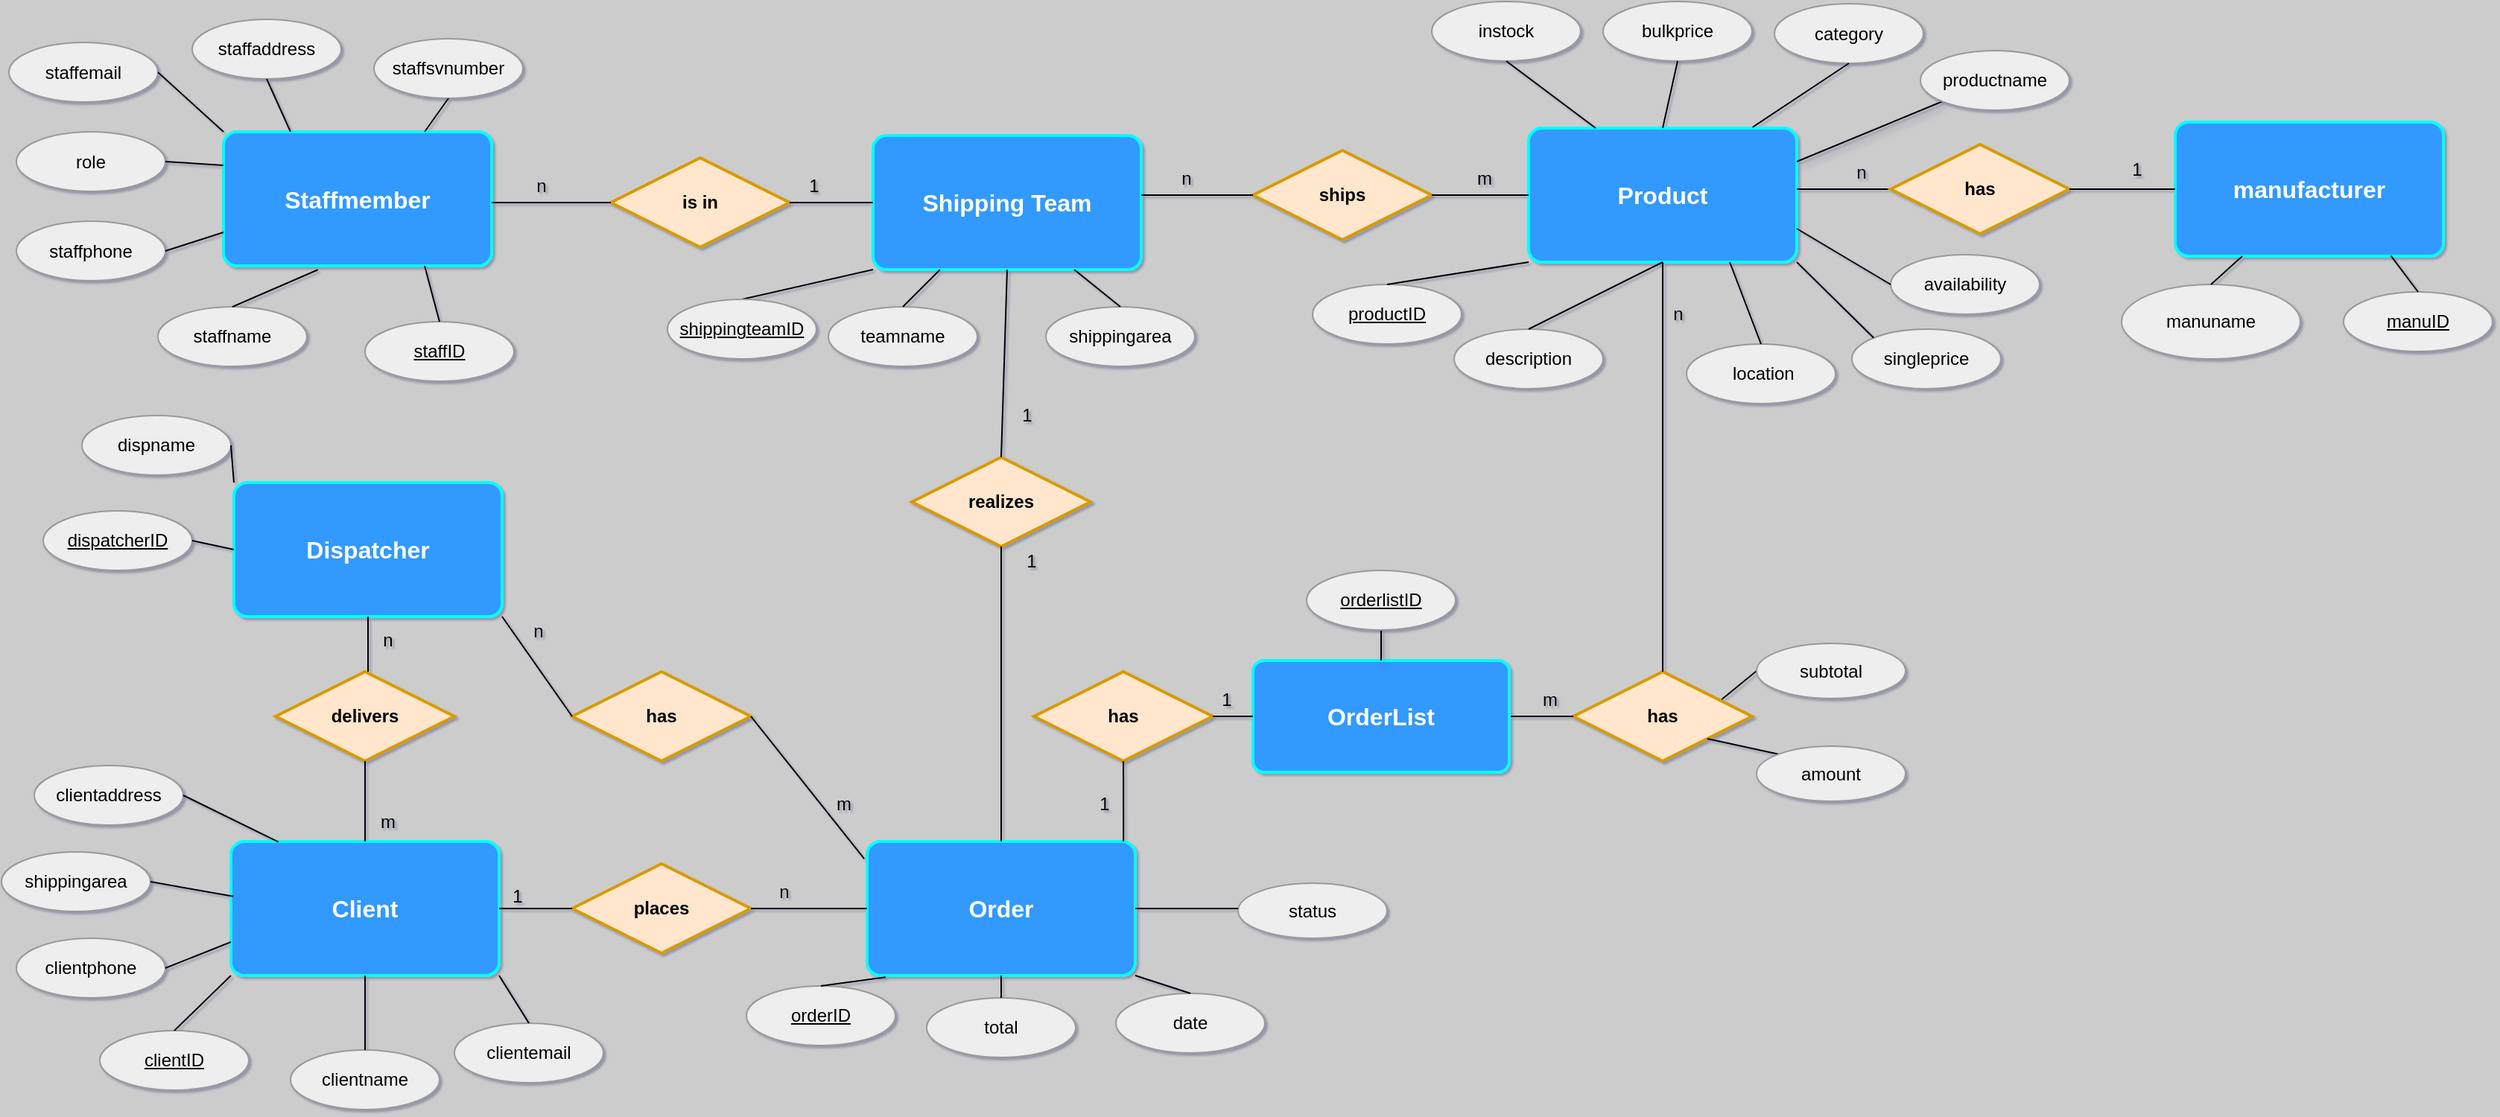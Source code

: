 <mxfile version="12.5.5" type="github"><diagram id="qQKis6mPUwDIhXbIAuFV" name="Page-1"><mxGraphModel dx="2969" dy="3150" grid="0" gridSize="10" guides="1" tooltips="1" connect="1" arrows="1" fold="1" page="1" pageScale="1" pageWidth="583" pageHeight="827" background="#CCCCCC" math="0" shadow="1"><root><mxCell id="0"/><mxCell id="1" parent="0"/><mxCell id="R4e7J6vRjrDoMIZ6mhJt-9" value="Product" style="rounded=1;arcSize=10;whiteSpace=wrap;html=1;align=center;strokeColor=#00FFFF;strokeWidth=2;fillColor=#3399FF;gradientColor=none;glass=0;shadow=0;comic=0;fontStyle=1;fontSize=16;fontColor=#FFFFFF;fixDash=0;" parent="1" vertex="1"><mxGeometry x="-620" y="-2235" width="180" height="90" as="geometry"/></mxCell><mxCell id="R4e7J6vRjrDoMIZ6mhJt-10" value="&lt;u&gt;productID&lt;/u&gt;" style="ellipse;whiteSpace=wrap;html=1;align=center;shadow=0;strokeColor=#999999;fillColor=#eeeeee;fixDash=0;" parent="1" vertex="1"><mxGeometry x="-765" y="-2130" width="100" height="40" as="geometry"/></mxCell><mxCell id="R4e7J6vRjrDoMIZ6mhJt-11" value="bulkprice" style="ellipse;whiteSpace=wrap;html=1;align=center;shadow=0;strokeColor=#999999;fillColor=#eeeeee;fixDash=0;" parent="1" vertex="1"><mxGeometry x="-570" y="-2320" width="100" height="40" as="geometry"/></mxCell><mxCell id="R4e7J6vRjrDoMIZ6mhJt-12" value="singleprice" style="ellipse;whiteSpace=wrap;html=1;align=center;shadow=0;strokeColor=#999999;fillColor=#eeeeee;fixDash=0;" parent="1" vertex="1"><mxGeometry x="-403" y="-2100" width="100" height="40" as="geometry"/></mxCell><mxCell id="R4e7J6vRjrDoMIZ6mhJt-13" value="&amp;nbsp;location" style="ellipse;whiteSpace=wrap;html=1;align=center;shadow=0;strokeColor=#999999;fillColor=#eeeeee;fixDash=0;" parent="1" vertex="1"><mxGeometry x="-514" y="-2090" width="100" height="40" as="geometry"/></mxCell><mxCell id="R4e7J6vRjrDoMIZ6mhJt-14" value="category" style="ellipse;whiteSpace=wrap;html=1;align=center;shadow=0;strokeColor=#999999;fillColor=#eeeeee;fixDash=0;" parent="1" vertex="1"><mxGeometry x="-455" y="-2318.5" width="100" height="40" as="geometry"/></mxCell><mxCell id="R4e7J6vRjrDoMIZ6mhJt-15" value="availability" style="ellipse;whiteSpace=wrap;html=1;align=center;shadow=0;strokeColor=#999999;fillColor=#eeeeee;fixDash=0;" parent="1" vertex="1"><mxGeometry x="-377" y="-2150" width="100" height="40" as="geometry"/></mxCell><mxCell id="R4e7J6vRjrDoMIZ6mhJt-16" value="description" style="ellipse;whiteSpace=wrap;html=1;align=center;shadow=0;strokeColor=#999999;fillColor=#eeeeee;fixDash=0;" parent="1" vertex="1"><mxGeometry x="-670" y="-2100" width="100" height="40" as="geometry"/></mxCell><mxCell id="R4e7J6vRjrDoMIZ6mhJt-18" value="&lt;b&gt;&lt;font style=&quot;font-size: 16px&quot; color=&quot;#ffffff&quot;&gt;Staffmember&lt;/font&gt;&lt;/b&gt;" style="rounded=1;arcSize=10;whiteSpace=wrap;html=1;align=center;fillColor=#3399FF;strokeColor=#00FFFF;gradientColor=none;strokeWidth=2;fixDash=0;shadow=0;" parent="1" vertex="1"><mxGeometry x="-1496" y="-2232.5" width="180" height="90" as="geometry"/></mxCell><mxCell id="R4e7J6vRjrDoMIZ6mhJt-20" value="&lt;u&gt;staffID&lt;/u&gt;" style="ellipse;whiteSpace=wrap;html=1;align=center;shadow=0;strokeColor=#999999;fillColor=#eeeeee;fixDash=0;" parent="1" vertex="1"><mxGeometry x="-1401" y="-2105" width="100" height="40" as="geometry"/></mxCell><mxCell id="R4e7J6vRjrDoMIZ6mhJt-21" value="role" style="ellipse;whiteSpace=wrap;html=1;align=center;shadow=0;strokeColor=#999999;fillColor=#eeeeee;fixDash=0;" parent="1" vertex="1"><mxGeometry x="-1635" y="-2232.5" width="100" height="40" as="geometry"/></mxCell><mxCell id="R4e7J6vRjrDoMIZ6mhJt-23" value="&lt;font style=&quot;font-size: 16px&quot; color=&quot;#ffffff&quot;&gt;&lt;b&gt;Shipping Team&lt;/b&gt;&lt;/font&gt;" style="rounded=1;arcSize=10;whiteSpace=wrap;html=1;align=center;strokeColor=#00FFFF;strokeWidth=2;fillColor=#3399FF;gradientColor=none;fixDash=0;shadow=0;" parent="1" vertex="1"><mxGeometry x="-1060" y="-2230" width="180" height="90" as="geometry"/></mxCell><mxCell id="R4e7J6vRjrDoMIZ6mhJt-27" value="teamname" style="ellipse;whiteSpace=wrap;html=1;align=center;shadow=0;strokeColor=#999999;fillColor=#eeeeee;fixDash=0;" parent="1" vertex="1"><mxGeometry x="-1090" y="-2115" width="100" height="40" as="geometry"/></mxCell><mxCell id="R4e7J6vRjrDoMIZ6mhJt-29" value="instock" style="ellipse;whiteSpace=wrap;html=1;align=center;shadow=0;strokeColor=#999999;fillColor=#eeeeee;fixDash=0;" parent="1" vertex="1"><mxGeometry x="-685" y="-2320" width="100" height="40" as="geometry"/></mxCell><mxCell id="R4e7J6vRjrDoMIZ6mhJt-30" value="&lt;b&gt;Order&lt;/b&gt;" style="rounded=1;arcSize=10;whiteSpace=wrap;html=1;align=center;strokeColor=#00FFFF;strokeWidth=2;fillColor=#3399FF;gradientColor=none;fontSize=16;fontColor=#FFFFFF;fixDash=0;shadow=0;" parent="1" vertex="1"><mxGeometry x="-1064" y="-1756" width="180" height="90" as="geometry"/></mxCell><mxCell id="R4e7J6vRjrDoMIZ6mhJt-33" value="total" style="ellipse;whiteSpace=wrap;html=1;align=center;shadow=0;strokeColor=#999999;fillColor=#eeeeee;fixDash=0;" parent="1" vertex="1"><mxGeometry x="-1024" y="-1651" width="100" height="40" as="geometry"/></mxCell><mxCell id="R4e7J6vRjrDoMIZ6mhJt-35" value="date" style="ellipse;whiteSpace=wrap;html=1;align=center;shadow=0;strokeColor=#999999;fillColor=#eeeeee;fixDash=0;" parent="1" vertex="1"><mxGeometry x="-897" y="-1654" width="100" height="40" as="geometry"/></mxCell><mxCell id="R4e7J6vRjrDoMIZ6mhJt-37" value="&lt;u&gt;orderID&lt;/u&gt;" style="ellipse;whiteSpace=wrap;html=1;align=center;shadow=0;strokeColor=#999999;fillColor=#eeeeee;fixDash=0;" parent="1" vertex="1"><mxGeometry x="-1145" y="-1659" width="100" height="40" as="geometry"/></mxCell><mxCell id="R4e7J6vRjrDoMIZ6mhJt-38" value="Client" style="rounded=1;arcSize=10;whiteSpace=wrap;html=1;align=center;strokeColor=#00FFFF;strokeWidth=2;fillColor=#3399FF;gradientColor=none;fontSize=16;fontColor=#FFFFFF;fontStyle=1;fixDash=0;shadow=0;" parent="1" vertex="1"><mxGeometry x="-1491" y="-1756" width="180" height="90" as="geometry"/></mxCell><mxCell id="R4e7J6vRjrDoMIZ6mhJt-39" value="&lt;u&gt;clientID&lt;/u&gt;" style="ellipse;whiteSpace=wrap;html=1;align=center;shadow=0;strokeColor=#999999;fillColor=#eeeeee;fixDash=0;" parent="1" vertex="1"><mxGeometry x="-1579.0" y="-1629" width="100" height="40" as="geometry"/></mxCell><mxCell id="R4e7J6vRjrDoMIZ6mhJt-40" value="clientname" style="ellipse;whiteSpace=wrap;html=1;align=center;shadow=0;strokeColor=#999999;fillColor=#eeeeee;fixDash=0;" parent="1" vertex="1"><mxGeometry x="-1451" y="-1616" width="100" height="40" as="geometry"/></mxCell><mxCell id="R4e7J6vRjrDoMIZ6mhJt-41" value="clientaddress" style="ellipse;whiteSpace=wrap;html=1;align=center;shadow=0;strokeColor=#999999;fillColor=#eeeeee;fixDash=0;" parent="1" vertex="1"><mxGeometry x="-1623" y="-1807" width="100" height="40" as="geometry"/></mxCell><mxCell id="R4e7J6vRjrDoMIZ6mhJt-42" value="clientemail" style="ellipse;whiteSpace=wrap;html=1;align=center;shadow=0;strokeColor=#999999;fillColor=#eeeeee;fixDash=0;" parent="1" vertex="1"><mxGeometry x="-1341" y="-1634" width="100" height="40" as="geometry"/></mxCell><mxCell id="R4e7J6vRjrDoMIZ6mhJt-43" value="clientphone" style="ellipse;whiteSpace=wrap;html=1;align=center;shadow=0;strokeColor=#999999;fillColor=#eeeeee;fixDash=0;" parent="1" vertex="1"><mxGeometry x="-1635.0" y="-1691" width="100" height="40" as="geometry"/></mxCell><mxCell id="R4e7J6vRjrDoMIZ6mhJt-44" value="staffname" style="ellipse;whiteSpace=wrap;html=1;align=center;shadow=0;strokeColor=#999999;fillColor=#eeeeee;fixDash=0;" parent="1" vertex="1"><mxGeometry x="-1540" y="-2115" width="100" height="40" as="geometry"/></mxCell><mxCell id="R4e7J6vRjrDoMIZ6mhJt-45" value="shippingarea" style="ellipse;whiteSpace=wrap;html=1;align=center;shadow=0;strokeColor=#999999;fillColor=#eeeeee;fixDash=0;" parent="1" vertex="1"><mxGeometry x="-1645" y="-1749" width="100" height="40" as="geometry"/></mxCell><mxCell id="R4e7J6vRjrDoMIZ6mhJt-46" value="Dispatcher" style="rounded=1;arcSize=10;whiteSpace=wrap;html=1;align=center;strokeColor=#00FFFF;strokeWidth=2;fillColor=#3399FF;gradientColor=none;fontStyle=1;fontSize=16;fontColor=#FFFFFF;fixDash=0;shadow=0;" parent="1" vertex="1"><mxGeometry x="-1489" y="-1997" width="180" height="90" as="geometry"/></mxCell><mxCell id="R4e7J6vRjrDoMIZ6mhJt-48" value="shippingarea" style="ellipse;whiteSpace=wrap;html=1;align=center;shadow=0;strokeColor=#999999;fillColor=#eeeeee;fixDash=0;" parent="1" vertex="1"><mxGeometry x="-944" y="-2115" width="100" height="40" as="geometry"/></mxCell><mxCell id="R4e7J6vRjrDoMIZ6mhJt-49" value="&lt;u&gt;dispatcherID&lt;/u&gt;" style="ellipse;whiteSpace=wrap;html=1;align=center;shadow=0;strokeColor=#999999;fillColor=#eeeeee;fixDash=0;" parent="1" vertex="1"><mxGeometry x="-1617.0" y="-1978" width="100" height="40" as="geometry"/></mxCell><mxCell id="R4e7J6vRjrDoMIZ6mhJt-51" value="dispname" style="ellipse;whiteSpace=wrap;html=1;align=center;shadow=0;strokeColor=#999999;fillColor=#eeeeee;fixDash=0;" parent="1" vertex="1"><mxGeometry x="-1591.0" y="-2042" width="100" height="40" as="geometry"/></mxCell><mxCell id="R4e7J6vRjrDoMIZ6mhJt-54" value="staffaddress" style="ellipse;whiteSpace=wrap;html=1;align=center;shadow=0;strokeColor=#999999;fillColor=#eeeeee;fixDash=0;" parent="1" vertex="1"><mxGeometry x="-1517" y="-2308" width="100" height="40" as="geometry"/></mxCell><mxCell id="R4e7J6vRjrDoMIZ6mhJt-55" value="staffemail" style="ellipse;whiteSpace=wrap;html=1;align=center;shadow=0;strokeColor=#999999;fillColor=#eeeeee;fixDash=0;" parent="1" vertex="1"><mxGeometry x="-1640" y="-2292.5" width="100" height="40" as="geometry"/></mxCell><mxCell id="R4e7J6vRjrDoMIZ6mhJt-56" value="staffphone" style="ellipse;whiteSpace=wrap;html=1;align=center;shadow=0;strokeColor=#999999;fillColor=#eeeeee;fixDash=0;" parent="1" vertex="1"><mxGeometry x="-1635" y="-2172.5" width="100" height="40" as="geometry"/></mxCell><mxCell id="R4e7J6vRjrDoMIZ6mhJt-57" value="staffsvnumber" style="ellipse;whiteSpace=wrap;html=1;align=center;fillColor=#eeeeee;strokeColor=#999999;perimeterSpacing=0;shadow=0;fixDash=0;" parent="1" vertex="1"><mxGeometry x="-1395" y="-2295" width="100" height="40" as="geometry"/></mxCell><mxCell id="R4e7J6vRjrDoMIZ6mhJt-59" value="is in" style="shape=rhombus;perimeter=rhombusPerimeter;whiteSpace=wrap;html=1;align=center;fillColor=#ffe6cc;strokeColor=#d79b00;strokeWidth=2;fontStyle=1;fixDash=0;shadow=0;" parent="1" vertex="1"><mxGeometry x="-1236" y="-2215" width="120" height="60" as="geometry"/></mxCell><mxCell id="R4e7J6vRjrDoMIZ6mhJt-61" value="" style="endArrow=none;html=1;rounded=0;exitX=0;exitY=0.5;exitDx=0;exitDy=0;fixDash=0;shadow=0;" parent="1" source="R4e7J6vRjrDoMIZ6mhJt-59" edge="1"><mxGeometry relative="1" as="geometry"><mxPoint x="-810" y="-1970" as="sourcePoint"/><mxPoint x="-1316" y="-2185" as="targetPoint"/></mxGeometry></mxCell><mxCell id="R4e7J6vRjrDoMIZ6mhJt-63" value="1" style="text;html=1;align=center;verticalAlign=middle;resizable=0;points=[];autosize=1;fixDash=0;shadow=0;" parent="1" vertex="1"><mxGeometry x="-1110" y="-2206" width="20" height="20" as="geometry"/></mxCell><mxCell id="R4e7J6vRjrDoMIZ6mhJt-64" value="n" style="text;html=1;align=center;verticalAlign=middle;resizable=0;points=[];autosize=1;fixDash=0;shadow=0;" parent="1" vertex="1"><mxGeometry x="-1293" y="-2206" width="20" height="20" as="geometry"/></mxCell><mxCell id="R4e7J6vRjrDoMIZ6mhJt-65" value="" style="endArrow=none;html=1;rounded=0;entryX=0.009;entryY=0.41;entryDx=0;entryDy=0;exitX=1;exitY=0.5;exitDx=0;exitDy=0;fixDash=0;shadow=0;entryPerimeter=0;" parent="1" source="R4e7J6vRjrDoMIZ6mhJt-45" target="R4e7J6vRjrDoMIZ6mhJt-38" edge="1"><mxGeometry relative="1" as="geometry"><mxPoint x="-1406" y="-1775" as="sourcePoint"/><mxPoint x="-1905.0" y="-1584" as="targetPoint"/></mxGeometry></mxCell><mxCell id="R4e7J6vRjrDoMIZ6mhJt-66" value="" style="endArrow=none;html=1;rounded=0;entryX=0.5;entryY=0;entryDx=0;entryDy=0;exitX=0.75;exitY=1;exitDx=0;exitDy=0;fixDash=0;shadow=0;" parent="1" source="R4e7J6vRjrDoMIZ6mhJt-18" target="R4e7J6vRjrDoMIZ6mhJt-20" edge="1"><mxGeometry relative="1" as="geometry"><mxPoint x="-1185" y="-2172.5" as="sourcePoint"/><mxPoint x="-1245" y="-2172.5" as="targetPoint"/></mxGeometry></mxCell><mxCell id="R4e7J6vRjrDoMIZ6mhJt-67" value="" style="endArrow=none;html=1;rounded=0;entryX=0.5;entryY=0;entryDx=0;entryDy=0;exitX=0.352;exitY=1.029;exitDx=0;exitDy=0;exitPerimeter=0;fixDash=0;shadow=0;" parent="1" source="R4e7J6vRjrDoMIZ6mhJt-18" target="R4e7J6vRjrDoMIZ6mhJt-44" edge="1"><mxGeometry relative="1" as="geometry"><mxPoint x="-1310" y="-2122.5" as="sourcePoint"/><mxPoint x="-1345" y="-2097.5" as="targetPoint"/></mxGeometry></mxCell><mxCell id="R4e7J6vRjrDoMIZ6mhJt-69" value="" style="endArrow=none;html=1;rounded=0;entryX=1;entryY=0.5;entryDx=0;entryDy=0;exitX=0;exitY=0.75;exitDx=0;exitDy=0;fixDash=0;shadow=0;" parent="1" source="R4e7J6vRjrDoMIZ6mhJt-18" target="R4e7J6vRjrDoMIZ6mhJt-56" edge="1"><mxGeometry relative="1" as="geometry"><mxPoint x="-1445" y="-2112.5" as="sourcePoint"/><mxPoint x="-1445" y="-2087.5" as="targetPoint"/></mxGeometry></mxCell><mxCell id="R4e7J6vRjrDoMIZ6mhJt-70" value="" style="endArrow=none;html=1;rounded=0;entryX=1;entryY=0.5;entryDx=0;entryDy=0;exitX=0;exitY=0.25;exitDx=0;exitDy=0;fixDash=0;shadow=0;" parent="1" source="R4e7J6vRjrDoMIZ6mhJt-18" target="R4e7J6vRjrDoMIZ6mhJt-21" edge="1"><mxGeometry relative="1" as="geometry"><mxPoint x="-1505" y="-2147.5" as="sourcePoint"/><mxPoint x="-1525" y="-2142.5" as="targetPoint"/></mxGeometry></mxCell><mxCell id="R4e7J6vRjrDoMIZ6mhJt-71" value="" style="endArrow=none;html=1;rounded=0;entryX=0;entryY=0;entryDx=0;entryDy=0;exitX=1;exitY=0.5;exitDx=0;exitDy=0;fixDash=0;shadow=0;" parent="1" source="R4e7J6vRjrDoMIZ6mhJt-55" target="R4e7J6vRjrDoMIZ6mhJt-18" edge="1"><mxGeometry relative="1" as="geometry"><mxPoint x="-1495" y="-2137.5" as="sourcePoint"/><mxPoint x="-1515" y="-2132.5" as="targetPoint"/></mxGeometry></mxCell><mxCell id="R4e7J6vRjrDoMIZ6mhJt-72" value="" style="endArrow=none;html=1;rounded=0;entryX=0.25;entryY=0;entryDx=0;entryDy=0;exitX=0.5;exitY=1;exitDx=0;exitDy=0;fixDash=0;shadow=0;" parent="1" source="R4e7J6vRjrDoMIZ6mhJt-54" target="R4e7J6vRjrDoMIZ6mhJt-18" edge="1"><mxGeometry relative="1" as="geometry"><mxPoint x="-1530" y="-2262.5" as="sourcePoint"/><mxPoint x="-1505" y="-2222.5" as="targetPoint"/></mxGeometry></mxCell><mxCell id="R4e7J6vRjrDoMIZ6mhJt-73" value="" style="endArrow=none;html=1;rounded=0;entryX=0.5;entryY=1;entryDx=0;entryDy=0;exitX=0.75;exitY=0;exitDx=0;exitDy=0;fixDash=0;shadow=0;" parent="1" source="R4e7J6vRjrDoMIZ6mhJt-18" target="R4e7J6vRjrDoMIZ6mhJt-57" edge="1"><mxGeometry relative="1" as="geometry"><mxPoint x="-1455" y="-2242.5" as="sourcePoint"/><mxPoint x="-1440" y="-2222.5" as="targetPoint"/></mxGeometry></mxCell><mxCell id="R4e7J6vRjrDoMIZ6mhJt-75" value="" style="endArrow=none;html=1;rounded=0;entryX=0;entryY=1;entryDx=0;entryDy=0;exitX=0.5;exitY=0;exitDx=0;exitDy=0;fixDash=0;shadow=0;" parent="1" source="-BHi8yoBA4UeNUDjUIqg-14" target="R4e7J6vRjrDoMIZ6mhJt-23" edge="1"><mxGeometry relative="1" as="geometry"><mxPoint x="-1143" y="-2123" as="sourcePoint"/><mxPoint x="-1350" y="-2105" as="targetPoint"/></mxGeometry></mxCell><mxCell id="R4e7J6vRjrDoMIZ6mhJt-76" value="" style="endArrow=none;html=1;rounded=0;entryX=0.25;entryY=1;entryDx=0;entryDy=0;exitX=0.5;exitY=0;exitDx=0;exitDy=0;fixDash=0;shadow=0;" parent="1" source="R4e7J6vRjrDoMIZ6mhJt-27" target="R4e7J6vRjrDoMIZ6mhJt-23" edge="1"><mxGeometry relative="1" as="geometry"><mxPoint x="-1043" y="-2123" as="sourcePoint"/><mxPoint x="-1000" y="-2140" as="targetPoint"/></mxGeometry></mxCell><mxCell id="R4e7J6vRjrDoMIZ6mhJt-77" value="" style="endArrow=none;html=1;rounded=0;entryX=0.75;entryY=1;entryDx=0;entryDy=0;exitX=0.5;exitY=0;exitDx=0;exitDy=0;fixDash=0;shadow=0;" parent="1" source="R4e7J6vRjrDoMIZ6mhJt-48" target="R4e7J6vRjrDoMIZ6mhJt-23" edge="1"><mxGeometry relative="1" as="geometry"><mxPoint x="-940" y="-2120" as="sourcePoint"/><mxPoint x="-955" y="-2140" as="targetPoint"/></mxGeometry></mxCell><mxCell id="R4e7J6vRjrDoMIZ6mhJt-79" value="ships" style="shape=rhombus;perimeter=rhombusPerimeter;whiteSpace=wrap;html=1;align=center;strokeColor=#d79b00;strokeWidth=2;fillColor=#ffe6cc;fontStyle=1;fixDash=0;shadow=0;" parent="1" vertex="1"><mxGeometry x="-805" y="-2220" width="120" height="60" as="geometry"/></mxCell><mxCell id="R4e7J6vRjrDoMIZ6mhJt-80" value="" style="endArrow=none;html=1;rounded=0;entryX=0;entryY=0.75;entryDx=0;entryDy=0;exitX=1;exitY=0.5;exitDx=0;exitDy=0;fixDash=0;shadow=0;" parent="1" source="R4e7J6vRjrDoMIZ6mhJt-43" target="R4e7J6vRjrDoMIZ6mhJt-38" edge="1"><mxGeometry relative="1" as="geometry"><mxPoint x="-1515" y="-1709" as="sourcePoint"/><mxPoint x="-1615.0" y="-1794" as="targetPoint"/></mxGeometry></mxCell><mxCell id="R4e7J6vRjrDoMIZ6mhJt-81" value="" style="endArrow=none;html=1;rounded=0;exitX=0;exitY=0.5;exitDx=0;exitDy=0;fixDash=0;shadow=0;" parent="1" source="R4e7J6vRjrDoMIZ6mhJt-79" edge="1"><mxGeometry relative="1" as="geometry"><mxPoint x="-1100" y="-2180" as="sourcePoint"/><mxPoint x="-880" y="-2190" as="targetPoint"/></mxGeometry></mxCell><mxCell id="R4e7J6vRjrDoMIZ6mhJt-82" value="" style="endArrow=none;html=1;rounded=0;entryX=0;entryY=1;entryDx=0;entryDy=0;exitX=0.5;exitY=0;exitDx=0;exitDy=0;fixDash=0;shadow=0;" parent="1" source="R4e7J6vRjrDoMIZ6mhJt-39" target="R4e7J6vRjrDoMIZ6mhJt-38" edge="1"><mxGeometry relative="1" as="geometry"><mxPoint x="-1705.0" y="-1914.71" as="sourcePoint"/><mxPoint x="-1545.0" y="-1914.71" as="targetPoint"/></mxGeometry></mxCell><mxCell id="R4e7J6vRjrDoMIZ6mhJt-83" value="" style="endArrow=none;html=1;rounded=0;exitX=0;exitY=0.5;exitDx=0;exitDy=0;entryX=1;entryY=0.5;entryDx=0;entryDy=0;fixDash=0;shadow=0;" parent="1" source="R4e7J6vRjrDoMIZ6mhJt-9" target="R4e7J6vRjrDoMIZ6mhJt-79" edge="1"><mxGeometry relative="1" as="geometry"><mxPoint x="-795" y="-2180" as="sourcePoint"/><mxPoint x="-870" y="-2180" as="targetPoint"/></mxGeometry></mxCell><mxCell id="R4e7J6vRjrDoMIZ6mhJt-84" value="n" style="text;html=1;align=center;verticalAlign=middle;resizable=0;points=[];autosize=1;fixDash=0;shadow=0;" parent="1" vertex="1"><mxGeometry x="-860" y="-2211.5" width="20" height="20" as="geometry"/></mxCell><mxCell id="R4e7J6vRjrDoMIZ6mhJt-85" value="m" style="text;html=1;align=center;verticalAlign=middle;resizable=0;points=[];autosize=1;fixDash=0;shadow=0;" parent="1" vertex="1"><mxGeometry x="-665" y="-2211.5" width="30" height="20" as="geometry"/></mxCell><mxCell id="R4e7J6vRjrDoMIZ6mhJt-87" value="" style="endArrow=none;html=1;rounded=0;entryX=0.5;entryY=1;entryDx=0;entryDy=0;exitX=0.25;exitY=0;exitDx=0;exitDy=0;fixDash=0;shadow=0;" parent="1" source="R4e7J6vRjrDoMIZ6mhJt-9" target="R4e7J6vRjrDoMIZ6mhJt-29" edge="1"><mxGeometry relative="1" as="geometry"><mxPoint x="-610" y="-2225" as="sourcePoint"/><mxPoint x="-750" y="-2270" as="targetPoint"/></mxGeometry></mxCell><mxCell id="R4e7J6vRjrDoMIZ6mhJt-88" value="" style="endArrow=none;html=1;rounded=0;entryX=0.5;entryY=1;entryDx=0;entryDy=0;exitX=0.5;exitY=0;exitDx=0;exitDy=0;fixDash=0;shadow=0;" parent="1" source="R4e7J6vRjrDoMIZ6mhJt-9" target="R4e7J6vRjrDoMIZ6mhJt-11" edge="1"><mxGeometry relative="1" as="geometry"><mxPoint x="-560" y="-2225" as="sourcePoint"/><mxPoint x="-625" y="-2270" as="targetPoint"/></mxGeometry></mxCell><mxCell id="R4e7J6vRjrDoMIZ6mhJt-89" value="" style="endArrow=none;html=1;rounded=0;entryX=0;entryY=0.5;entryDx=0;entryDy=0;fixDash=0;shadow=0;" parent="1" target="R4e7J6vRjrDoMIZ6mhJt-134" edge="1"><mxGeometry relative="1" as="geometry"><mxPoint x="-440" y="-2194" as="sourcePoint"/><mxPoint x="-435.355" y="-2285.858" as="targetPoint"/></mxGeometry></mxCell><mxCell id="R4e7J6vRjrDoMIZ6mhJt-90" value="" style="endArrow=none;html=1;rounded=0;entryX=0.5;entryY=1;entryDx=0;entryDy=0;exitX=0.835;exitY=-0.006;exitDx=0;exitDy=0;exitPerimeter=0;fixDash=0;shadow=0;" parent="1" source="R4e7J6vRjrDoMIZ6mhJt-9" target="R4e7J6vRjrDoMIZ6mhJt-14" edge="1"><mxGeometry relative="1" as="geometry"><mxPoint x="-460" y="-2225" as="sourcePoint"/><mxPoint x="-425.355" y="-2275.858" as="targetPoint"/></mxGeometry></mxCell><mxCell id="R4e7J6vRjrDoMIZ6mhJt-91" value="" style="endArrow=none;html=1;rounded=0;entryX=0;entryY=0.5;entryDx=0;entryDy=0;exitX=1;exitY=0.75;exitDx=0;exitDy=0;fixDash=0;shadow=0;" parent="1" source="R4e7J6vRjrDoMIZ6mhJt-9" target="R4e7J6vRjrDoMIZ6mhJt-15" edge="1"><mxGeometry relative="1" as="geometry"><mxPoint x="-411" y="-2215.01" as="sourcePoint"/><mxPoint x="-380" y="-2240" as="targetPoint"/></mxGeometry></mxCell><mxCell id="R4e7J6vRjrDoMIZ6mhJt-92" value="" style="endArrow=none;html=1;rounded=0;entryX=0;entryY=0;entryDx=0;entryDy=0;exitX=1;exitY=1;exitDx=0;exitDy=0;fixDash=0;shadow=0;" parent="1" source="R4e7J6vRjrDoMIZ6mhJt-9" target="R4e7J6vRjrDoMIZ6mhJt-12" edge="1"><mxGeometry relative="1" as="geometry"><mxPoint x="-410" y="-2180" as="sourcePoint"/><mxPoint x="-380" y="-2170" as="targetPoint"/></mxGeometry></mxCell><mxCell id="R4e7J6vRjrDoMIZ6mhJt-93" value="" style="endArrow=none;html=1;rounded=0;entryX=0.5;entryY=0;entryDx=0;entryDy=0;exitX=0.75;exitY=1;exitDx=0;exitDy=0;fixDash=0;shadow=0;" parent="1" source="R4e7J6vRjrDoMIZ6mhJt-9" target="R4e7J6vRjrDoMIZ6mhJt-13" edge="1"><mxGeometry relative="1" as="geometry"><mxPoint x="-410" y="-2135" as="sourcePoint"/><mxPoint x="-380" y="-2100" as="targetPoint"/></mxGeometry></mxCell><mxCell id="R4e7J6vRjrDoMIZ6mhJt-94" value="" style="endArrow=none;html=1;rounded=0;entryX=0.5;entryY=1;entryDx=0;entryDy=0;exitX=0.5;exitY=0;exitDx=0;exitDy=0;fixDash=0;shadow=0;" parent="1" source="R4e7J6vRjrDoMIZ6mhJt-16" target="R4e7J6vRjrDoMIZ6mhJt-9" edge="1"><mxGeometry relative="1" as="geometry"><mxPoint x="-460" y="-2135" as="sourcePoint"/><mxPoint x="-420" y="-2080" as="targetPoint"/></mxGeometry></mxCell><mxCell id="R4e7J6vRjrDoMIZ6mhJt-95" value="" style="endArrow=none;html=1;rounded=0;entryX=0.5;entryY=0;entryDx=0;entryDy=0;exitX=0;exitY=1;exitDx=0;exitDy=0;fixDash=0;shadow=0;" parent="1" source="R4e7J6vRjrDoMIZ6mhJt-9" target="R4e7J6vRjrDoMIZ6mhJt-10" edge="1"><mxGeometry relative="1" as="geometry"><mxPoint x="-530" y="-2080" as="sourcePoint"/><mxPoint x="-510" y="-2135" as="targetPoint"/></mxGeometry></mxCell><mxCell id="R4e7J6vRjrDoMIZ6mhJt-96" value="realizes" style="shape=rhombus;perimeter=rhombusPerimeter;whiteSpace=wrap;html=1;align=center;strokeColor=#d79b00;strokeWidth=2;fillColor=#ffe6cc;fontStyle=1;fixDash=0;shadow=0;" parent="1" vertex="1"><mxGeometry x="-1034" y="-2014" width="120" height="60" as="geometry"/></mxCell><mxCell id="R4e7J6vRjrDoMIZ6mhJt-97" value="" style="endArrow=none;html=1;rounded=0;exitX=0.5;exitY=1;exitDx=0;exitDy=0;entryX=0.5;entryY=0;entryDx=0;entryDy=0;fixDash=0;shadow=0;" parent="1" source="R4e7J6vRjrDoMIZ6mhJt-38" target="R4e7J6vRjrDoMIZ6mhJt-40" edge="1"><mxGeometry relative="1" as="geometry"><mxPoint x="-1535.0" y="-1724" as="sourcePoint"/><mxPoint x="-1375" y="-1724" as="targetPoint"/></mxGeometry></mxCell><mxCell id="R4e7J6vRjrDoMIZ6mhJt-99" value="" style="endArrow=none;html=1;rounded=0;entryX=0.5;entryY=0;entryDx=0;entryDy=0;exitX=0.5;exitY=1;exitDx=0;exitDy=0;fixDash=0;shadow=0;" parent="1" source="R4e7J6vRjrDoMIZ6mhJt-23" target="R4e7J6vRjrDoMIZ6mhJt-96" edge="1"><mxGeometry relative="1" as="geometry"><mxPoint x="-610" y="-2135" as="sourcePoint"/><mxPoint x="-640" y="-2080" as="targetPoint"/></mxGeometry></mxCell><mxCell id="R4e7J6vRjrDoMIZ6mhJt-100" value="" style="endArrow=none;html=1;rounded=0;entryX=0.5;entryY=0;entryDx=0;entryDy=0;exitX=0.5;exitY=1;exitDx=0;exitDy=0;fixDash=0;shadow=0;" parent="1" source="R4e7J6vRjrDoMIZ6mhJt-96" target="R4e7J6vRjrDoMIZ6mhJt-30" edge="1"><mxGeometry relative="1" as="geometry"><mxPoint x="-870" y="-2140" as="sourcePoint"/><mxPoint x="-840" y="-2000" as="targetPoint"/></mxGeometry></mxCell><mxCell id="R4e7J6vRjrDoMIZ6mhJt-102" value="1" style="text;html=1;align=center;verticalAlign=middle;resizable=0;points=[];autosize=1;fixDash=0;shadow=0;" parent="1" vertex="1"><mxGeometry x="-967" y="-2052" width="20" height="20" as="geometry"/></mxCell><mxCell id="R4e7J6vRjrDoMIZ6mhJt-103" value="1" style="text;html=1;align=center;verticalAlign=middle;resizable=0;points=[];autosize=1;fixDash=0;shadow=0;" parent="1" vertex="1"><mxGeometry x="-964" y="-1954" width="20" height="20" as="geometry"/></mxCell><mxCell id="R4e7J6vRjrDoMIZ6mhJt-104" value="places" style="shape=rhombus;perimeter=rhombusPerimeter;whiteSpace=wrap;html=1;align=center;strokeColor=#d79b00;strokeWidth=2;fillColor=#ffe6cc;fontStyle=1;fixDash=0;shadow=0;" parent="1" vertex="1"><mxGeometry x="-1262" y="-1741" width="120" height="60" as="geometry"/></mxCell><mxCell id="R4e7J6vRjrDoMIZ6mhJt-105" value="has" style="shape=rhombus;perimeter=rhombusPerimeter;whiteSpace=wrap;html=1;align=center;strokeColor=#d79b00;strokeWidth=2;fillColor=#ffe6cc;fontStyle=1;fixDash=0;shadow=0;" parent="1" vertex="1"><mxGeometry x="-590" y="-1870" width="120" height="60" as="geometry"/></mxCell><mxCell id="R4e7J6vRjrDoMIZ6mhJt-106" value="" style="endArrow=none;html=1;rounded=0;exitX=0.5;exitY=0;exitDx=0;exitDy=0;entryX=1;entryY=1;entryDx=0;entryDy=0;fixDash=0;shadow=0;" parent="1" source="R4e7J6vRjrDoMIZ6mhJt-42" target="R4e7J6vRjrDoMIZ6mhJt-38" edge="1"><mxGeometry relative="1" as="geometry"><mxPoint x="-1375" y="-1744" as="sourcePoint"/><mxPoint x="-1215" y="-1744" as="targetPoint"/></mxGeometry></mxCell><mxCell id="R4e7J6vRjrDoMIZ6mhJt-107" value="" style="endArrow=none;html=1;rounded=0;entryX=0.5;entryY=0;entryDx=0;entryDy=0;exitX=0.5;exitY=1;exitDx=0;exitDy=0;fixDash=0;shadow=0;" parent="1" source="R4e7J6vRjrDoMIZ6mhJt-9" target="R4e7J6vRjrDoMIZ6mhJt-105" edge="1"><mxGeometry relative="1" as="geometry"><mxPoint x="-530" y="-2150" as="sourcePoint"/><mxPoint x="-660" y="-1870" as="targetPoint"/></mxGeometry></mxCell><mxCell id="R4e7J6vRjrDoMIZ6mhJt-109" value="" style="endArrow=none;html=1;rounded=0;entryX=1;entryY=0.5;entryDx=0;entryDy=0;exitX=0;exitY=0.5;exitDx=0;exitDy=0;fixDash=0;shadow=0;" parent="1" source="R4e7J6vRjrDoMIZ6mhJt-105" target="cYMq-No6OqilkZfSye8C-10" edge="1"><mxGeometry relative="1" as="geometry"><mxPoint x="-510" y="-2135" as="sourcePoint"/><mxPoint x="-520" y="-2050" as="targetPoint"/></mxGeometry></mxCell><mxCell id="R4e7J6vRjrDoMIZ6mhJt-110" value="m" style="text;html=1;align=center;verticalAlign=middle;resizable=0;points=[];autosize=1;fixDash=0;shadow=0;" parent="1" vertex="1"><mxGeometry x="-616" y="-1860" width="20" height="18" as="geometry"/></mxCell><mxCell id="R4e7J6vRjrDoMIZ6mhJt-111" value="n" style="text;html=1;align=center;verticalAlign=middle;resizable=0;points=[];autosize=1;fixDash=0;shadow=0;" parent="1" vertex="1"><mxGeometry x="-530" y="-2120" width="20" height="20" as="geometry"/></mxCell><mxCell id="R4e7J6vRjrDoMIZ6mhJt-113" value="" style="endArrow=none;html=1;rounded=0;entryX=1;entryY=0.5;entryDx=0;entryDy=0;exitX=0;exitY=0.5;exitDx=0;exitDy=0;fixDash=0;shadow=0;" parent="1" source="R4e7J6vRjrDoMIZ6mhJt-104" target="R4e7J6vRjrDoMIZ6mhJt-38" edge="1"><mxGeometry relative="1" as="geometry"><mxPoint x="-1353" y="-1758" as="sourcePoint"/><mxPoint x="-1458" y="-2300" as="targetPoint"/></mxGeometry></mxCell><mxCell id="R4e7J6vRjrDoMIZ6mhJt-115" value="1" style="text;html=1;align=center;verticalAlign=middle;resizable=0;points=[];autosize=1;fixDash=0;shadow=0;" parent="1" vertex="1"><mxGeometry x="-1309" y="-1729" width="20" height="20" as="geometry"/></mxCell><mxCell id="R4e7J6vRjrDoMIZ6mhJt-116" value="n" style="text;html=1;align=center;verticalAlign=middle;resizable=0;points=[];autosize=1;fixDash=0;shadow=0;" parent="1" vertex="1"><mxGeometry x="-1130" y="-1732" width="20" height="20" as="geometry"/></mxCell><mxCell id="R4e7J6vRjrDoMIZ6mhJt-117" value="" style="endArrow=none;html=1;rounded=0;entryX=1;entryY=1;entryDx=0;entryDy=0;exitX=0.5;exitY=0;exitDx=0;exitDy=0;fixDash=0;shadow=0;" parent="1" source="R4e7J6vRjrDoMIZ6mhJt-35" target="R4e7J6vRjrDoMIZ6mhJt-30" edge="1"><mxGeometry relative="1" as="geometry"><mxPoint x="-905" y="-1950" as="sourcePoint"/><mxPoint x="-930" y="-1880" as="targetPoint"/></mxGeometry></mxCell><mxCell id="R4e7J6vRjrDoMIZ6mhJt-119" value="" style="endArrow=none;html=1;rounded=0;entryX=0.5;entryY=1;entryDx=0;entryDy=0;exitX=0.5;exitY=0;exitDx=0;exitDy=0;fixDash=0;shadow=0;" parent="1" source="R4e7J6vRjrDoMIZ6mhJt-33" target="R4e7J6vRjrDoMIZ6mhJt-30" edge="1"><mxGeometry relative="1" as="geometry"><mxPoint x="-850" y="-1790" as="sourcePoint"/><mxPoint x="-890" y="-1800" as="targetPoint"/></mxGeometry></mxCell><mxCell id="R4e7J6vRjrDoMIZ6mhJt-120" value="" style="endArrow=none;html=1;rounded=0;exitX=0.5;exitY=0;exitDx=0;exitDy=0;entryX=0.069;entryY=1.012;entryDx=0;entryDy=0;entryPerimeter=0;fixDash=0;shadow=0;" parent="1" source="R4e7J6vRjrDoMIZ6mhJt-37" target="R4e7J6vRjrDoMIZ6mhJt-30" edge="1"><mxGeometry relative="1" as="geometry"><mxPoint x="-840" y="-1780" as="sourcePoint"/><mxPoint x="-880" y="-1790" as="targetPoint"/></mxGeometry></mxCell><mxCell id="R4e7J6vRjrDoMIZ6mhJt-124" value="has" style="shape=rhombus;perimeter=rhombusPerimeter;whiteSpace=wrap;html=1;align=center;strokeColor=#d79b00;strokeWidth=2;fillColor=#ffe6cc;fontStyle=1;fixDash=0;shadow=0;" parent="1" vertex="1"><mxGeometry x="-1262" y="-1870" width="120" height="60" as="geometry"/></mxCell><mxCell id="R4e7J6vRjrDoMIZ6mhJt-126" value="" style="endArrow=none;html=1;rounded=0;exitX=0;exitY=0.5;exitDx=0;exitDy=0;entryX=1;entryY=0.5;entryDx=0;entryDy=0;fixDash=0;shadow=0;" parent="1" source="R4e7J6vRjrDoMIZ6mhJt-30" target="R4e7J6vRjrDoMIZ6mhJt-104" edge="1"><mxGeometry relative="1" as="geometry"><mxPoint x="-1058" y="-1800" as="sourcePoint"/><mxPoint x="-1213" y="-1740" as="targetPoint"/></mxGeometry></mxCell><mxCell id="R4e7J6vRjrDoMIZ6mhJt-127" value="" style="endArrow=none;html=1;rounded=0;exitX=1;exitY=0.5;exitDx=0;exitDy=0;fixDash=0;shadow=0;entryX=-0.011;entryY=0.128;entryDx=0;entryDy=0;entryPerimeter=0;" parent="1" source="R4e7J6vRjrDoMIZ6mhJt-124" target="R4e7J6vRjrDoMIZ6mhJt-30" edge="1"><mxGeometry relative="1" as="geometry"><mxPoint x="-1548.0" y="-1670" as="sourcePoint"/><mxPoint x="-1064" y="-1880" as="targetPoint"/></mxGeometry></mxCell><mxCell id="R4e7J6vRjrDoMIZ6mhJt-128" value="" style="endArrow=none;html=1;rounded=0;exitX=1;exitY=1;exitDx=0;exitDy=0;entryX=0;entryY=0.5;entryDx=0;entryDy=0;fixDash=0;shadow=0;" parent="1" source="R4e7J6vRjrDoMIZ6mhJt-46" target="R4e7J6vRjrDoMIZ6mhJt-124" edge="1"><mxGeometry relative="1" as="geometry"><mxPoint x="-1293" y="-1960" as="sourcePoint"/><mxPoint x="-1198" y="-1960" as="targetPoint"/></mxGeometry></mxCell><mxCell id="R4e7J6vRjrDoMIZ6mhJt-129" value="m" style="text;html=1;align=center;verticalAlign=middle;resizable=0;points=[];autosize=1;fixDash=0;shadow=0;" parent="1" vertex="1"><mxGeometry x="-1090" y="-1790" width="20" height="18" as="geometry"/></mxCell><mxCell id="R4e7J6vRjrDoMIZ6mhJt-130" value="n" style="text;html=1;align=center;verticalAlign=middle;resizable=0;points=[];autosize=1;fixDash=0;shadow=0;" parent="1" vertex="1"><mxGeometry x="-1295" y="-1907" width="20" height="20" as="geometry"/></mxCell><mxCell id="R4e7J6vRjrDoMIZ6mhJt-132" value="" style="endArrow=none;html=1;rounded=0;entryX=1;entryY=0.5;entryDx=0;entryDy=0;exitX=0;exitY=0;exitDx=0;exitDy=0;fixDash=0;shadow=0;" parent="1" source="R4e7J6vRjrDoMIZ6mhJt-46" target="R4e7J6vRjrDoMIZ6mhJt-51" edge="1"><mxGeometry relative="1" as="geometry"><mxPoint x="-1408" y="-1915" as="sourcePoint"/><mxPoint x="-1408" y="-1940" as="targetPoint"/></mxGeometry></mxCell><mxCell id="R4e7J6vRjrDoMIZ6mhJt-133" value="" style="endArrow=none;html=1;rounded=0;entryX=1;entryY=0.5;entryDx=0;entryDy=0;exitX=0;exitY=0.5;exitDx=0;exitDy=0;fixDash=0;shadow=0;" parent="1" source="R4e7J6vRjrDoMIZ6mhJt-46" target="R4e7J6vRjrDoMIZ6mhJt-49" edge="1"><mxGeometry relative="1" as="geometry"><mxPoint x="-1493" y="-1915" as="sourcePoint"/><mxPoint x="-1518" y="-1950" as="targetPoint"/></mxGeometry></mxCell><mxCell id="R4e7J6vRjrDoMIZ6mhJt-134" value="has" style="shape=rhombus;perimeter=rhombusPerimeter;whiteSpace=wrap;html=1;align=center;strokeColor=#d79b00;strokeWidth=2;fillColor=#ffe6cc;fontStyle=1;fixDash=0;shadow=0;" parent="1" vertex="1"><mxGeometry x="-377" y="-2224" width="120" height="60" as="geometry"/></mxCell><mxCell id="R4e7J6vRjrDoMIZ6mhJt-135" value="manufacturer" style="rounded=1;arcSize=10;whiteSpace=wrap;html=1;align=center;strokeColor=#00FFFF;strokeWidth=2;fillColor=#3399FF;gradientColor=none;shadow=0;fontSize=16;fontColor=#FFFFFF;fontStyle=1;glass=0;fixDash=0;" parent="1" vertex="1"><mxGeometry x="-186" y="-2239" width="180" height="90" as="geometry"/></mxCell><mxCell id="R4e7J6vRjrDoMIZ6mhJt-136" value="" style="endArrow=none;html=1;rounded=0;entryX=1;entryY=0.5;entryDx=0;entryDy=0;exitX=0;exitY=0.5;exitDx=0;exitDy=0;fixDash=0;shadow=0;" parent="1" source="R4e7J6vRjrDoMIZ6mhJt-23" target="R4e7J6vRjrDoMIZ6mhJt-59" edge="1"><mxGeometry relative="1" as="geometry"><mxPoint x="-1220" y="-2180" as="sourcePoint"/><mxPoint x="-1250" y="-2180" as="targetPoint"/></mxGeometry></mxCell><mxCell id="R4e7J6vRjrDoMIZ6mhJt-138" value="" style="endArrow=none;html=1;rounded=0;exitX=1;exitY=0.5;exitDx=0;exitDy=0;entryX=0;entryY=0.5;entryDx=0;entryDy=0;fixDash=0;shadow=0;" parent="1" source="R4e7J6vRjrDoMIZ6mhJt-134" target="R4e7J6vRjrDoMIZ6mhJt-135" edge="1"><mxGeometry relative="1" as="geometry"><mxPoint x="-253.0" y="-2211" as="sourcePoint"/><mxPoint x="-183" y="-2190" as="targetPoint"/></mxGeometry></mxCell><mxCell id="R4e7J6vRjrDoMIZ6mhJt-139" value="1" style="text;html=1;align=center;verticalAlign=middle;resizable=0;points=[];autosize=1;fixDash=0;shadow=0;" parent="1" vertex="1"><mxGeometry x="-222" y="-2217" width="20" height="20" as="geometry"/></mxCell><mxCell id="R4e7J6vRjrDoMIZ6mhJt-140" value="n" style="text;html=1;align=center;verticalAlign=middle;resizable=0;points=[];autosize=1;fixDash=0;shadow=0;" parent="1" vertex="1"><mxGeometry x="-407" y="-2215" width="20" height="20" as="geometry"/></mxCell><mxCell id="R4e7J6vRjrDoMIZ6mhJt-141" value="manuname" style="ellipse;whiteSpace=wrap;html=1;align=center;shadow=0;strokeColor=#999999;fillColor=#eeeeee;fixDash=0;" parent="1" vertex="1"><mxGeometry x="-222" y="-2130" width="120" height="50" as="geometry"/></mxCell><mxCell id="R4e7J6vRjrDoMIZ6mhJt-142" value="" style="endArrow=none;html=1;rounded=0;exitX=0.25;exitY=1;exitDx=0;exitDy=0;entryX=0.5;entryY=0;entryDx=0;entryDy=0;fixDash=0;shadow=0;" parent="1" source="R4e7J6vRjrDoMIZ6mhJt-135" target="R4e7J6vRjrDoMIZ6mhJt-141" edge="1"><mxGeometry relative="1" as="geometry"><mxPoint x="-212" y="-1672.5" as="sourcePoint"/><mxPoint x="-262" y="-1552.5" as="targetPoint"/></mxGeometry></mxCell><mxCell id="R4e7J6vRjrDoMIZ6mhJt-143" value="&lt;u&gt;manuID&lt;/u&gt;" style="ellipse;whiteSpace=wrap;html=1;align=center;shadow=0;strokeColor=#999999;fillColor=#eeeeee;fixDash=0;" parent="1" vertex="1"><mxGeometry x="-73" y="-2125" width="100" height="40" as="geometry"/></mxCell><mxCell id="R4e7J6vRjrDoMIZ6mhJt-144" value="" style="endArrow=none;html=1;rounded=0;exitX=0.804;exitY=0.996;exitDx=0;exitDy=0;exitPerimeter=0;entryX=0.5;entryY=0;entryDx=0;entryDy=0;fixDash=0;shadow=0;" parent="1" source="R4e7J6vRjrDoMIZ6mhJt-135" target="R4e7J6vRjrDoMIZ6mhJt-143" edge="1"><mxGeometry relative="1" as="geometry"><mxPoint x="-172" y="-1652.5" as="sourcePoint"/><mxPoint x="-2" y="-2102.5" as="targetPoint"/></mxGeometry></mxCell><mxCell id="-BHi8yoBA4UeNUDjUIqg-14" value="&lt;u&gt;shippingteamID&lt;/u&gt;" style="ellipse;whiteSpace=wrap;html=1;align=center;shadow=0;strokeColor=#999999;fillColor=#eeeeee;fixDash=0;" parent="1" vertex="1"><mxGeometry x="-1198" y="-2120" width="100" height="40" as="geometry"/></mxCell><mxCell id="cYMq-No6OqilkZfSye8C-1" value="delivers" style="shape=rhombus;perimeter=rhombusPerimeter;whiteSpace=wrap;html=1;align=center;shadow=0;fontStyle=1;strokeColor=#d79b00;strokeWidth=2;fillColor=#ffe6cc;" parent="1" vertex="1"><mxGeometry x="-1461" y="-1870" width="120" height="60" as="geometry"/></mxCell><mxCell id="cYMq-No6OqilkZfSye8C-2" value="" style="endArrow=none;html=1;rounded=0;exitX=1;exitY=0.5;exitDx=0;exitDy=0;entryX=0.177;entryY=0.003;entryDx=0;entryDy=0;entryPerimeter=0;" parent="1" source="R4e7J6vRjrDoMIZ6mhJt-41" target="R4e7J6vRjrDoMIZ6mhJt-38" edge="1"><mxGeometry relative="1" as="geometry"><mxPoint x="-1640" y="-1559" as="sourcePoint"/><mxPoint x="-1480" y="-1559" as="targetPoint"/></mxGeometry></mxCell><mxCell id="cYMq-No6OqilkZfSye8C-3" value="" style="endArrow=none;html=1;rounded=0;exitX=0.5;exitY=1;exitDx=0;exitDy=0;entryX=0.517;entryY=0;entryDx=0;entryDy=0;entryPerimeter=0;" parent="1" source="R4e7J6vRjrDoMIZ6mhJt-46" target="cYMq-No6OqilkZfSye8C-1" edge="1"><mxGeometry relative="1" as="geometry"><mxPoint x="-1640" y="-1559" as="sourcePoint"/><mxPoint x="-1480" y="-1559" as="targetPoint"/></mxGeometry></mxCell><mxCell id="cYMq-No6OqilkZfSye8C-4" value="" style="endArrow=none;html=1;rounded=0;exitX=0.5;exitY=1;exitDx=0;exitDy=0;" parent="1" source="cYMq-No6OqilkZfSye8C-1" target="R4e7J6vRjrDoMIZ6mhJt-38" edge="1"><mxGeometry relative="1" as="geometry"><mxPoint x="-1640" y="-1559" as="sourcePoint"/><mxPoint x="-1480" y="-1559" as="targetPoint"/></mxGeometry></mxCell><mxCell id="cYMq-No6OqilkZfSye8C-5" value="n" style="text;html=1;align=center;verticalAlign=middle;resizable=0;points=[];autosize=1;" parent="1" vertex="1"><mxGeometry x="-1395" y="-1900" width="17" height="18" as="geometry"/></mxCell><mxCell id="cYMq-No6OqilkZfSye8C-6" value="m" style="text;html=1;align=center;verticalAlign=middle;resizable=0;points=[];autosize=1;" parent="1" vertex="1"><mxGeometry x="-1396" y="-1778" width="20" height="18" as="geometry"/></mxCell><mxCell id="cYMq-No6OqilkZfSye8C-10" value="OrderList" style="rounded=1;arcSize=10;whiteSpace=wrap;html=1;align=center;shadow=0;fontSize=16;fontColor=#FFFFFF;fontStyle=1;strokeColor=#00FFFF;strokeWidth=2;fillColor=#3399FF;gradientColor=none;glass=0;" parent="1" vertex="1"><mxGeometry x="-805" y="-1877.5" width="172" height="75" as="geometry"/></mxCell><mxCell id="cYMq-No6OqilkZfSye8C-11" value="has" style="shape=rhombus;perimeter=rhombusPerimeter;whiteSpace=wrap;html=1;align=center;shadow=0;fontStyle=1;strokeColor=#d79b00;strokeWidth=2;fillColor=#ffe6cc;" parent="1" vertex="1"><mxGeometry x="-952" y="-1870" width="120" height="60" as="geometry"/></mxCell><mxCell id="cYMq-No6OqilkZfSye8C-12" value="" style="endArrow=none;html=1;rounded=0;exitX=0.956;exitY=0;exitDx=0;exitDy=0;entryX=0.5;entryY=1;entryDx=0;entryDy=0;exitPerimeter=0;" parent="1" source="R4e7J6vRjrDoMIZ6mhJt-30" target="cYMq-No6OqilkZfSye8C-11" edge="1"><mxGeometry relative="1" as="geometry"><mxPoint x="-1607" y="-1560" as="sourcePoint"/><mxPoint x="-1447" y="-1560" as="targetPoint"/></mxGeometry></mxCell><mxCell id="cYMq-No6OqilkZfSye8C-13" value="" style="endArrow=none;html=1;rounded=0;exitX=1;exitY=0.5;exitDx=0;exitDy=0;entryX=0;entryY=0.5;entryDx=0;entryDy=0;" parent="1" source="cYMq-No6OqilkZfSye8C-11" target="cYMq-No6OqilkZfSye8C-10" edge="1"><mxGeometry relative="1" as="geometry"><mxPoint x="-1607" y="-1560" as="sourcePoint"/><mxPoint x="-1447" y="-1560" as="targetPoint"/></mxGeometry></mxCell><mxCell id="cYMq-No6OqilkZfSye8C-14" value="1" style="text;html=1;align=center;verticalAlign=middle;resizable=0;points=[];autosize=1;" parent="1" vertex="1"><mxGeometry x="-914" y="-1790" width="17" height="18" as="geometry"/></mxCell><mxCell id="cYMq-No6OqilkZfSye8C-15" value="1" style="text;html=1;align=center;verticalAlign=middle;resizable=0;points=[];autosize=1;" parent="1" vertex="1"><mxGeometry x="-832" y="-1860" width="17" height="18" as="geometry"/></mxCell><mxCell id="jKCF55OwQr0IFy8DQ6CW-8" style="rounded=0;orthogonalLoop=1;jettySize=auto;html=1;exitX=0.5;exitY=1;exitDx=0;exitDy=0;entryX=0.5;entryY=0;entryDx=0;entryDy=0;shadow=1;endArrow=none;endFill=0;fontSize=16;fontColor=#FFFFFF;" parent="1" source="cYMq-No6OqilkZfSye8C-16" target="cYMq-No6OqilkZfSye8C-10" edge="1"><mxGeometry relative="1" as="geometry"/></mxCell><mxCell id="cYMq-No6OqilkZfSye8C-16" value="&lt;u&gt;orderlistID&lt;/u&gt;" style="ellipse;whiteSpace=wrap;html=1;align=center;shadow=0;strokeColor=#999999;fillColor=#eeeeee;" parent="1" vertex="1"><mxGeometry x="-769" y="-1938" width="100" height="40" as="geometry"/></mxCell><mxCell id="jKCF55OwQr0IFy8DQ6CW-11" style="rounded=0;orthogonalLoop=1;jettySize=auto;html=1;exitX=0;exitY=1;exitDx=0;exitDy=0;entryX=1;entryY=0.25;entryDx=0;entryDy=0;shadow=1;endArrow=none;endFill=0;fontSize=16;fontColor=#FFFFFF;" parent="1" source="jKCF55OwQr0IFy8DQ6CW-9" target="R4e7J6vRjrDoMIZ6mhJt-9" edge="1"><mxGeometry relative="1" as="geometry"/></mxCell><mxCell id="jKCF55OwQr0IFy8DQ6CW-9" value="productname" style="ellipse;whiteSpace=wrap;html=1;align=center;shadow=0;strokeColor=#999999;fillColor=#eeeeee;fixDash=0;" parent="1" vertex="1"><mxGeometry x="-357" y="-2287" width="100" height="40" as="geometry"/></mxCell><mxCell id="hTE3IISiVSFI9hWrXfa3-1" value="status" style="ellipse;whiteSpace=wrap;html=1;align=center;shadow=0;strokeColor=#999999;fillColor=#eeeeee;fixDash=0;" parent="1" vertex="1"><mxGeometry x="-815" y="-1728" width="100" height="37" as="geometry"/></mxCell><mxCell id="hTE3IISiVSFI9hWrXfa3-2" value="" style="endArrow=none;html=1;rounded=0;exitX=1;exitY=0.5;exitDx=0;exitDy=0;fixDash=0;shadow=0;" parent="1" source="R4e7J6vRjrDoMIZ6mhJt-30" edge="1"><mxGeometry relative="1" as="geometry"><mxPoint x="-630" y="-1647" as="sourcePoint"/><mxPoint x="-815" y="-1711" as="targetPoint"/></mxGeometry></mxCell><mxCell id="d67Vr-XQ1TyaHcj5aERI-5" style="edgeStyle=none;rounded=0;orthogonalLoop=1;jettySize=auto;html=1;exitX=0;exitY=0.5;exitDx=0;exitDy=0;entryX=0.83;entryY=0.31;entryDx=0;entryDy=0;entryPerimeter=0;endArrow=none;endFill=0;" edge="1" parent="1" source="d67Vr-XQ1TyaHcj5aERI-2" target="R4e7J6vRjrDoMIZ6mhJt-105"><mxGeometry relative="1" as="geometry"/></mxCell><mxCell id="d67Vr-XQ1TyaHcj5aERI-2" value="subtotal" style="ellipse;whiteSpace=wrap;html=1;align=center;shadow=0;strokeColor=#999999;fillColor=#eeeeee;fixDash=0;" vertex="1" parent="1"><mxGeometry x="-467" y="-1889" width="100" height="37" as="geometry"/></mxCell><mxCell id="d67Vr-XQ1TyaHcj5aERI-4" style="rounded=0;orthogonalLoop=1;jettySize=auto;html=1;exitX=0;exitY=0;exitDx=0;exitDy=0;entryX=1;entryY=1;entryDx=0;entryDy=0;endArrow=none;endFill=0;" edge="1" parent="1" source="d67Vr-XQ1TyaHcj5aERI-3" target="R4e7J6vRjrDoMIZ6mhJt-105"><mxGeometry relative="1" as="geometry"/></mxCell><mxCell id="d67Vr-XQ1TyaHcj5aERI-3" value="amount" style="ellipse;whiteSpace=wrap;html=1;align=center;shadow=0;strokeColor=#999999;fillColor=#eeeeee;fixDash=0;" vertex="1" parent="1"><mxGeometry x="-467" y="-1820" width="100" height="37" as="geometry"/></mxCell></root></mxGraphModel></diagram></mxfile>